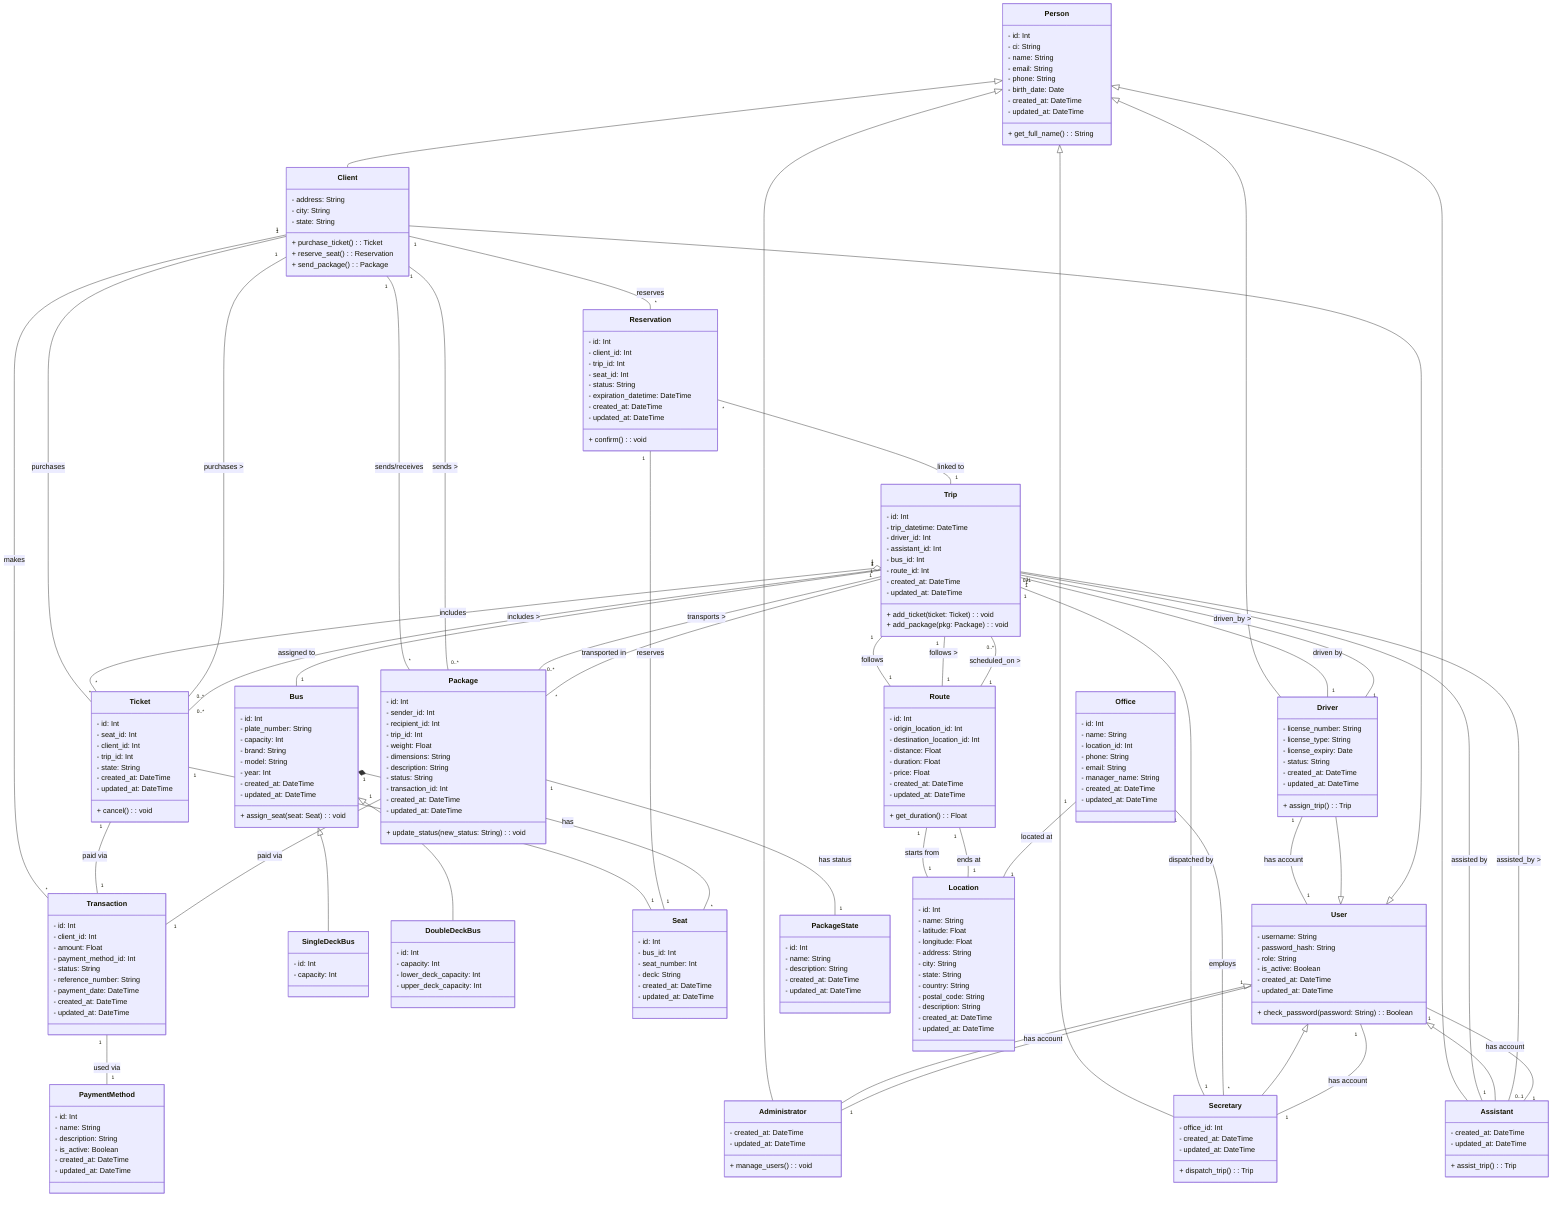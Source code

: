 %% Implementation Class Diagram - Trans Comarapa

classDiagram
    class Person {
        - id: Int
        - ci: String
        - name: String
        - email: String
        - phone: String
        - birth_date: Date
        - created_at: DateTime
        - updated_at: DateTime
        + get_full_name(): String
    }
    class Client {
        - address: String
        - city: String
        - state: String
        + purchase_ticket(): Ticket
        + reserve_seat(): Reservation
        + send_package(): Package
    }
    class Secretary {
        - office_id: Int
        - created_at: DateTime
        - updated_at: DateTime
        + dispatch_trip(): Trip
    }
    class Driver {
        - license_number: String
        - license_type: String
        - license_expiry: Date
        - status: String
        - created_at: DateTime
        - updated_at: DateTime
        + assign_trip(): Trip
    }
    class Assistant {
        - created_at: DateTime
        - updated_at: DateTime
        + assist_trip(): Trip
    }
    class Administrator {
        - created_at: DateTime
        - updated_at: DateTime
        + manage_users(): void
    }
    class User {
        - username: String
        - password_hash: String
        - role: String
        - is_active: Boolean
        - created_at: DateTime
        - updated_at: DateTime
        + check_password(password: String): Boolean
    }
    class Ticket {
        - id: Int
        - seat_id: Int
        - client_id: Int
        - trip_id: Int
        - state: String
        - created_at: DateTime
        - updated_at: DateTime
        + cancel(): void
    }
    class Reservation {
        - id: Int
        - client_id: Int
        - trip_id: Int
        - seat_id: Int
        - status: String
        - expiration_datetime: DateTime
        - created_at: DateTime
        - updated_at: DateTime
        + confirm(): void
    }
    class Package {
        - id: Int
        - sender_id: Int
        - recipient_id: Int
        - trip_id: Int
        - weight: Float
        - dimensions: String
        - description: String
        - status: String
        - transaction_id: Int
        - created_at: DateTime
        - updated_at: DateTime
        + update_status(new_status: String): void
    }
    class Trip {
        - id: Int
        - trip_datetime: DateTime
        - driver_id: Int
        - assistant_id: Int
        - bus_id: Int
        - route_id: Int
        - created_at: DateTime
        - updated_at: DateTime
        + add_ticket(ticket: Ticket): void
        + add_package(pkg: Package): void
    }
    class Route {
        - id: Int
        - origin_location_id: Int
        - destination_location_id: Int
        - distance: Float
        - duration: Float
        - price: Float
        - created_at: DateTime
        - updated_at: DateTime
        + get_duration(): Float
    }
    class Bus {
        - id: Int
        - plate_number: String
        - capacity: Int
        - brand: String
        - model: String
        - year: Int
        - created_at: DateTime
        - updated_at: DateTime
        + assign_seat(seat: Seat): void
    }
    class SingleDeckBus {
        - id: Int
        - capacity: Int
    }
    class DoubleDeckBus {
        - id: Int
        - capacity: Int
        - lower_deck_capacity: Int
        - upper_deck_capacity: Int
    }
    class Seat {
        - id: Int
        - bus_id: Int
        - seat_number: Int
        - deck: String
        - created_at: DateTime
        - updated_at: DateTime
    }
    class Office {
        - id: Int
        - name: String
        - location_id: Int
        - phone: String
        - email: String
        - manager_name: String
        - created_at: DateTime
        - updated_at: DateTime
    }
    class Transaction {
        - id: Int
        - client_id: Int
        - amount: Float
        - payment_method_id: Int
        - status: String
        - reference_number: String
        - payment_date: DateTime
        - created_at: DateTime
        - updated_at: DateTime
    }
    class PaymentMethod {
        - id: Int
        - name: String
        - description: String
        - is_active: Boolean
        - created_at: DateTime
        - updated_at: DateTime
    }
    class PackageState {
        - id: Int
        - name: String
        - description: String
        - created_at: DateTime
        - updated_at: DateTime
    }
    class Location {
        - id: Int
        - name: String
        - latitude: Float
        - longitude: Float
        - address: String
        - city: String
        - state: String
        - country: String
        - postal_code: String
        - description: String
        - created_at: DateTime
        - updated_at: DateTime
    }

    %% Herencia y relaciones igual que en class_diagram.mmd
    Person <|-- Client
    Person <|-- Secretary
    Person <|-- Driver
    Person <|-- Assistant
    Person <|-- Administrator
    Bus <|-- SingleDeckBus
    Bus <|-- DoubleDeckBus

    Client "1" -- "*" Ticket : purchases
    Client "1" -- "*" Reservation : reserves
    Client "1" -- "*" Package : sends/receives
    Client "1" -- "*" Transaction : makes

    Trip "1" o-- "*" Ticket : includes
    Trip "1" -- "1" Route : follows
    Trip "1" -- "1" Bus : assigned to
    Trip "1" -- "1" Driver : driven by
    Trip "0..1" -- "1" Assistant : assisted by
    Trip "1" -- "1" Secretary : dispatched by

    Ticket "1" -- "1" Seat : occupies
    Ticket "1" -- "1" Transaction : paid via

    Reservation "*" -- "1" Trip : linked to
    Reservation "1" -- "1" Seat : reserves

    Route "1" -- "1" Location : starts from
    Route "1" -- "1" Location : ends at

    Bus "1" *-- "*" Seat : has

    Package "*" -- "1" Trip : transported in
    Package "1" -- "1" Transaction : paid via
    Package "1" -- "1" PackageState : has status

    Secretary "1" -- "1" User : has account
    Driver "1" -- "1" User : has account
    Assistant "1" -- "1" User : has account
    Administrator "1" -- "1" User : has account

    Office "1" -- "*" Secretary : employs
    Office "1" -- "1" Location : located at

    Transaction "1" -- "1" PaymentMethod : used via

    %% Inheritance
    User <|-- Administrator
    User <|-- Secretary
    User <|-- Driver
    User <|-- Assistant
    User <|-- Client

    %% Associations
    Client "1" -- "0..*" Ticket : purchases >
    Client "1" -- "0..*" Package : sends >
    Trip "1" -- "0..*" Ticket : includes >
    Trip "1" -- "0..*" Package : transports >
    Trip "1" -- "1" Route : follows >
    Trip "1" -- "1" Driver : driven_by >
    Trip "1" -- "0..1" Assistant : assisted_by >
    Route "1" -- "0..*" Trip : scheduled_on >